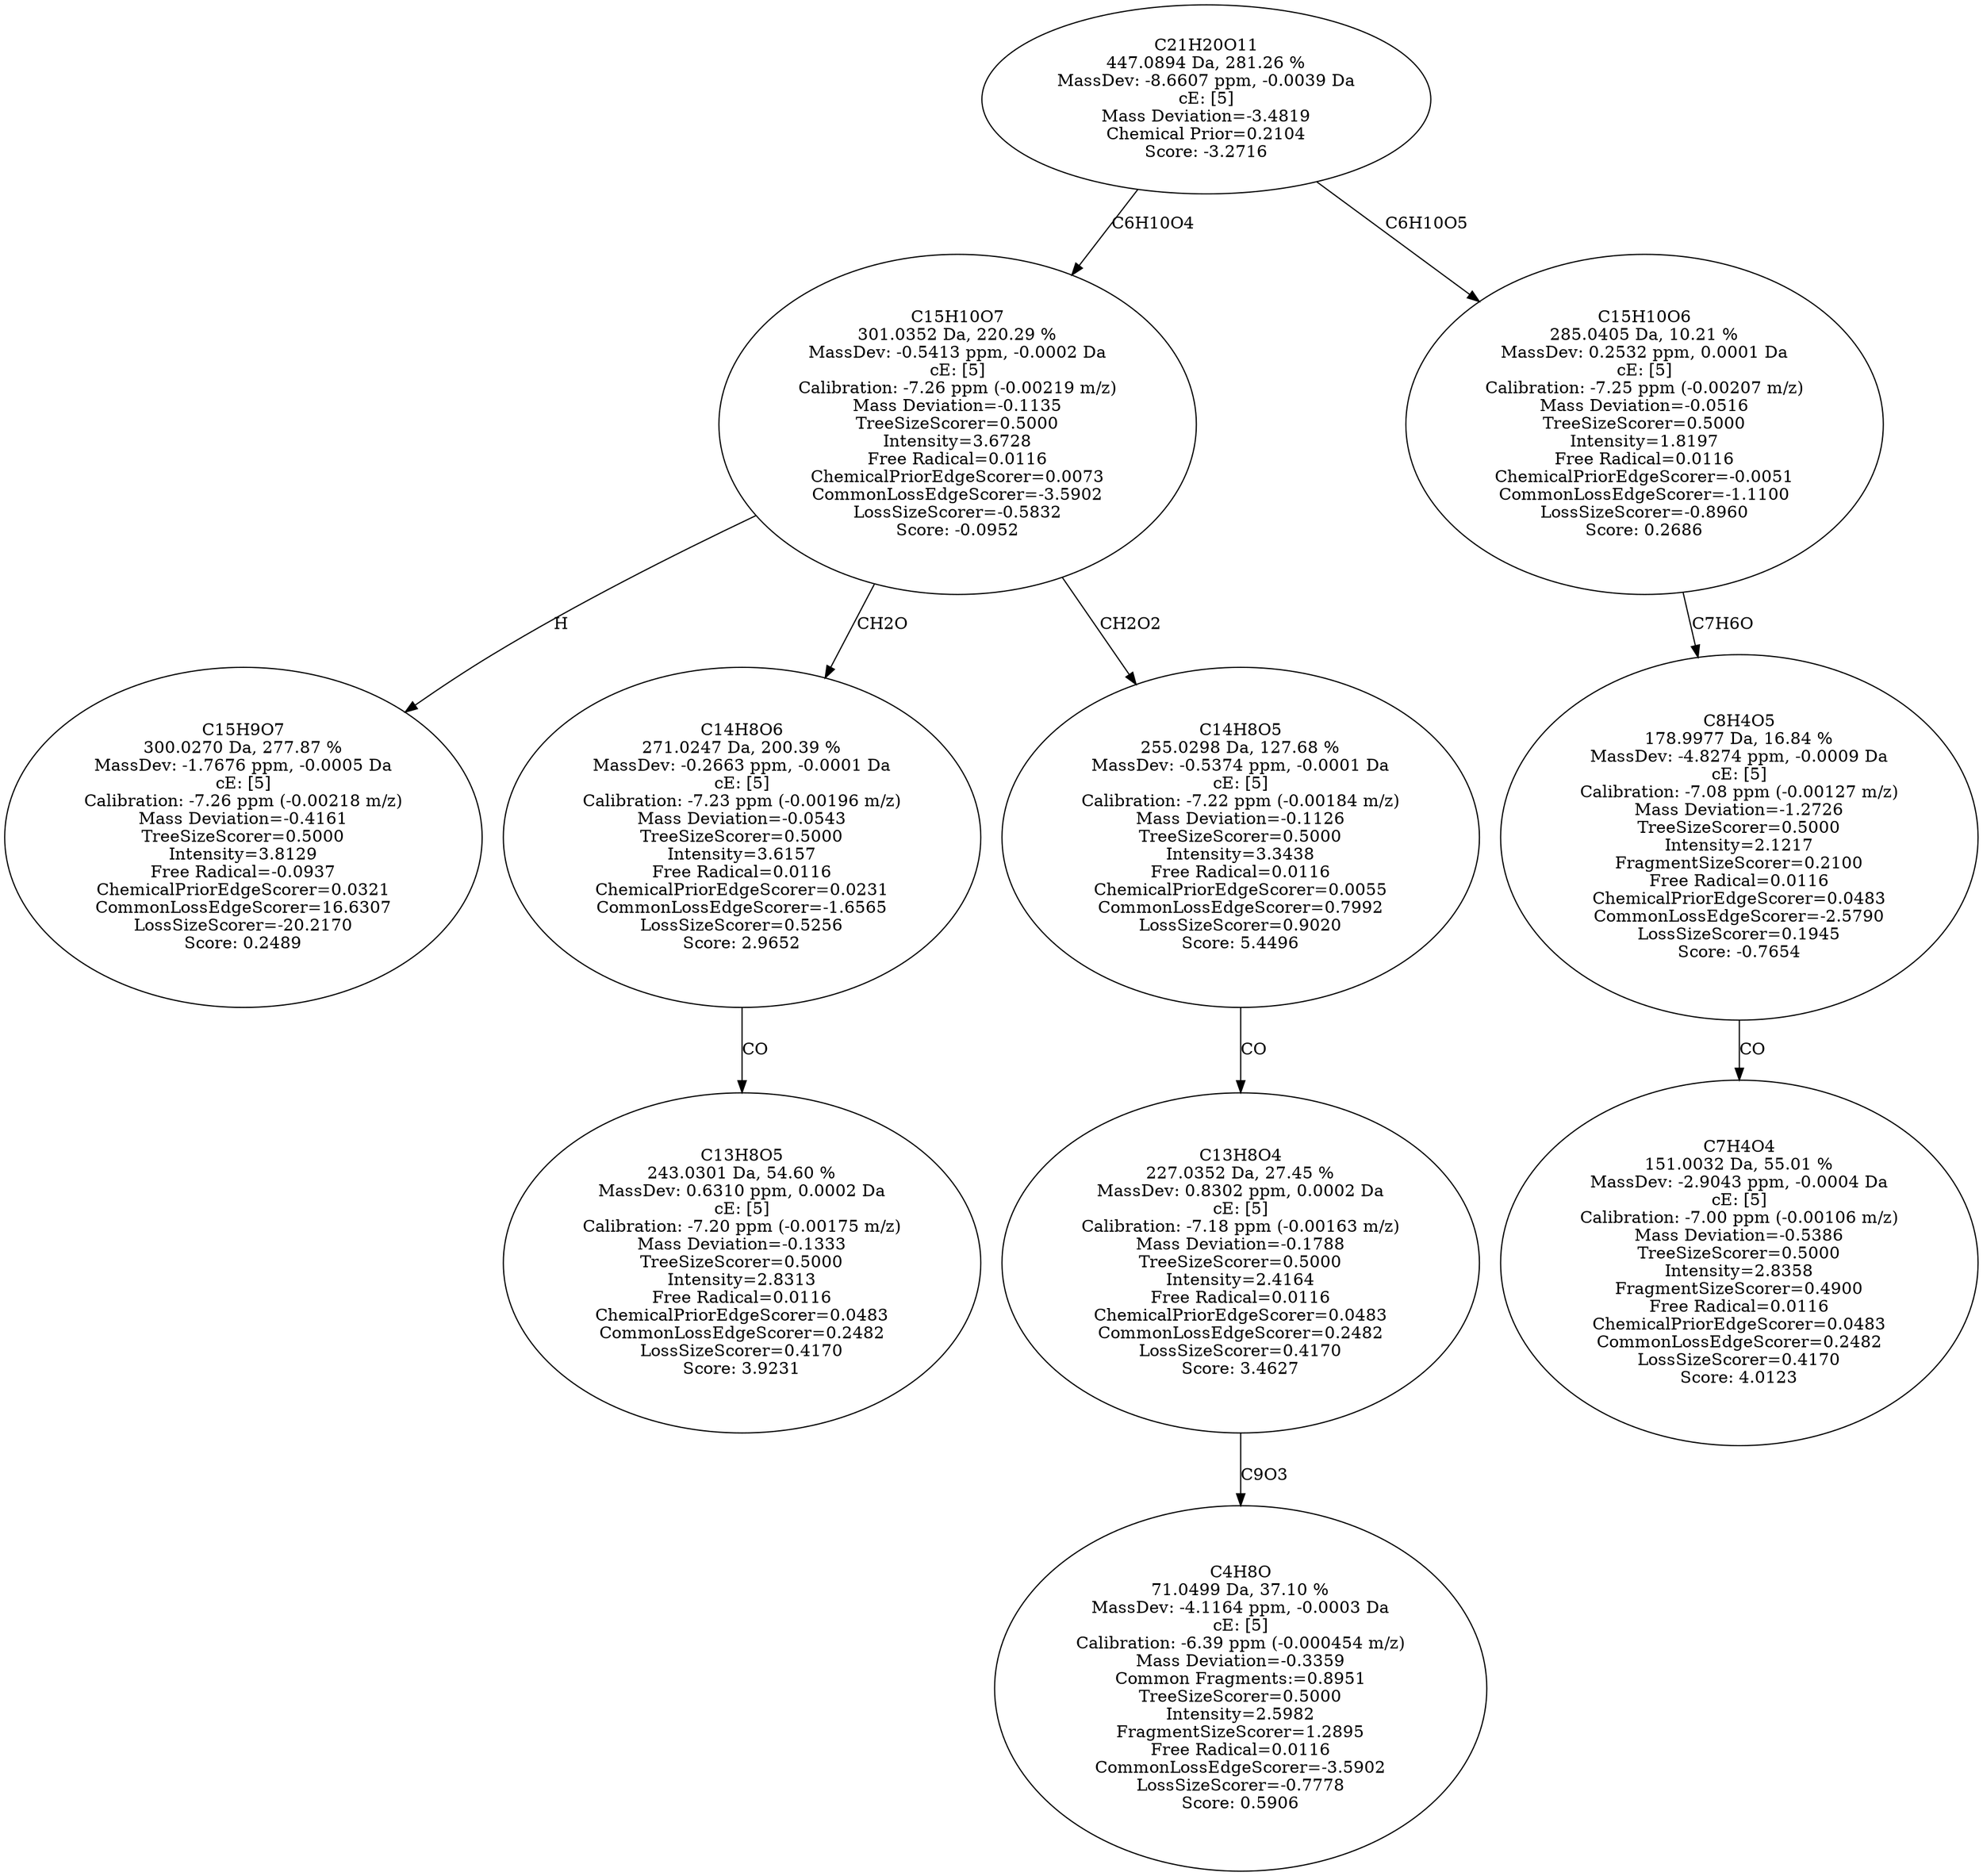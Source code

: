 strict digraph {
v1 [label="C15H9O7\n300.0270 Da, 277.87 %\nMassDev: -1.7676 ppm, -0.0005 Da\ncE: [5]\nCalibration: -7.26 ppm (-0.00218 m/z)\nMass Deviation=-0.4161\nTreeSizeScorer=0.5000\nIntensity=3.8129\nFree Radical=-0.0937\nChemicalPriorEdgeScorer=0.0321\nCommonLossEdgeScorer=16.6307\nLossSizeScorer=-20.2170\nScore: 0.2489"];
v2 [label="C13H8O5\n243.0301 Da, 54.60 %\nMassDev: 0.6310 ppm, 0.0002 Da\ncE: [5]\nCalibration: -7.20 ppm (-0.00175 m/z)\nMass Deviation=-0.1333\nTreeSizeScorer=0.5000\nIntensity=2.8313\nFree Radical=0.0116\nChemicalPriorEdgeScorer=0.0483\nCommonLossEdgeScorer=0.2482\nLossSizeScorer=0.4170\nScore: 3.9231"];
v3 [label="C14H8O6\n271.0247 Da, 200.39 %\nMassDev: -0.2663 ppm, -0.0001 Da\ncE: [5]\nCalibration: -7.23 ppm (-0.00196 m/z)\nMass Deviation=-0.0543\nTreeSizeScorer=0.5000\nIntensity=3.6157\nFree Radical=0.0116\nChemicalPriorEdgeScorer=0.0231\nCommonLossEdgeScorer=-1.6565\nLossSizeScorer=0.5256\nScore: 2.9652"];
v4 [label="C4H8O\n71.0499 Da, 37.10 %\nMassDev: -4.1164 ppm, -0.0003 Da\ncE: [5]\nCalibration: -6.39 ppm (-0.000454 m/z)\nMass Deviation=-0.3359\nCommon Fragments:=0.8951\nTreeSizeScorer=0.5000\nIntensity=2.5982\nFragmentSizeScorer=1.2895\nFree Radical=0.0116\nCommonLossEdgeScorer=-3.5902\nLossSizeScorer=-0.7778\nScore: 0.5906"];
v5 [label="C13H8O4\n227.0352 Da, 27.45 %\nMassDev: 0.8302 ppm, 0.0002 Da\ncE: [5]\nCalibration: -7.18 ppm (-0.00163 m/z)\nMass Deviation=-0.1788\nTreeSizeScorer=0.5000\nIntensity=2.4164\nFree Radical=0.0116\nChemicalPriorEdgeScorer=0.0483\nCommonLossEdgeScorer=0.2482\nLossSizeScorer=0.4170\nScore: 3.4627"];
v6 [label="C14H8O5\n255.0298 Da, 127.68 %\nMassDev: -0.5374 ppm, -0.0001 Da\ncE: [5]\nCalibration: -7.22 ppm (-0.00184 m/z)\nMass Deviation=-0.1126\nTreeSizeScorer=0.5000\nIntensity=3.3438\nFree Radical=0.0116\nChemicalPriorEdgeScorer=0.0055\nCommonLossEdgeScorer=0.7992\nLossSizeScorer=0.9020\nScore: 5.4496"];
v7 [label="C15H10O7\n301.0352 Da, 220.29 %\nMassDev: -0.5413 ppm, -0.0002 Da\ncE: [5]\nCalibration: -7.26 ppm (-0.00219 m/z)\nMass Deviation=-0.1135\nTreeSizeScorer=0.5000\nIntensity=3.6728\nFree Radical=0.0116\nChemicalPriorEdgeScorer=0.0073\nCommonLossEdgeScorer=-3.5902\nLossSizeScorer=-0.5832\nScore: -0.0952"];
v8 [label="C7H4O4\n151.0032 Da, 55.01 %\nMassDev: -2.9043 ppm, -0.0004 Da\ncE: [5]\nCalibration: -7.00 ppm (-0.00106 m/z)\nMass Deviation=-0.5386\nTreeSizeScorer=0.5000\nIntensity=2.8358\nFragmentSizeScorer=0.4900\nFree Radical=0.0116\nChemicalPriorEdgeScorer=0.0483\nCommonLossEdgeScorer=0.2482\nLossSizeScorer=0.4170\nScore: 4.0123"];
v9 [label="C8H4O5\n178.9977 Da, 16.84 %\nMassDev: -4.8274 ppm, -0.0009 Da\ncE: [5]\nCalibration: -7.08 ppm (-0.00127 m/z)\nMass Deviation=-1.2726\nTreeSizeScorer=0.5000\nIntensity=2.1217\nFragmentSizeScorer=0.2100\nFree Radical=0.0116\nChemicalPriorEdgeScorer=0.0483\nCommonLossEdgeScorer=-2.5790\nLossSizeScorer=0.1945\nScore: -0.7654"];
v10 [label="C15H10O6\n285.0405 Da, 10.21 %\nMassDev: 0.2532 ppm, 0.0001 Da\ncE: [5]\nCalibration: -7.25 ppm (-0.00207 m/z)\nMass Deviation=-0.0516\nTreeSizeScorer=0.5000\nIntensity=1.8197\nFree Radical=0.0116\nChemicalPriorEdgeScorer=-0.0051\nCommonLossEdgeScorer=-1.1100\nLossSizeScorer=-0.8960\nScore: 0.2686"];
v11 [label="C21H20O11\n447.0894 Da, 281.26 %\nMassDev: -8.6607 ppm, -0.0039 Da\ncE: [5]\nMass Deviation=-3.4819\nChemical Prior=0.2104\nScore: -3.2716"];
v7 -> v1 [label="H"];
v3 -> v2 [label="CO"];
v7 -> v3 [label="CH2O"];
v5 -> v4 [label="C9O3"];
v6 -> v5 [label="CO"];
v7 -> v6 [label="CH2O2"];
v11 -> v7 [label="C6H10O4"];
v9 -> v8 [label="CO"];
v10 -> v9 [label="C7H6O"];
v11 -> v10 [label="C6H10O5"];
}